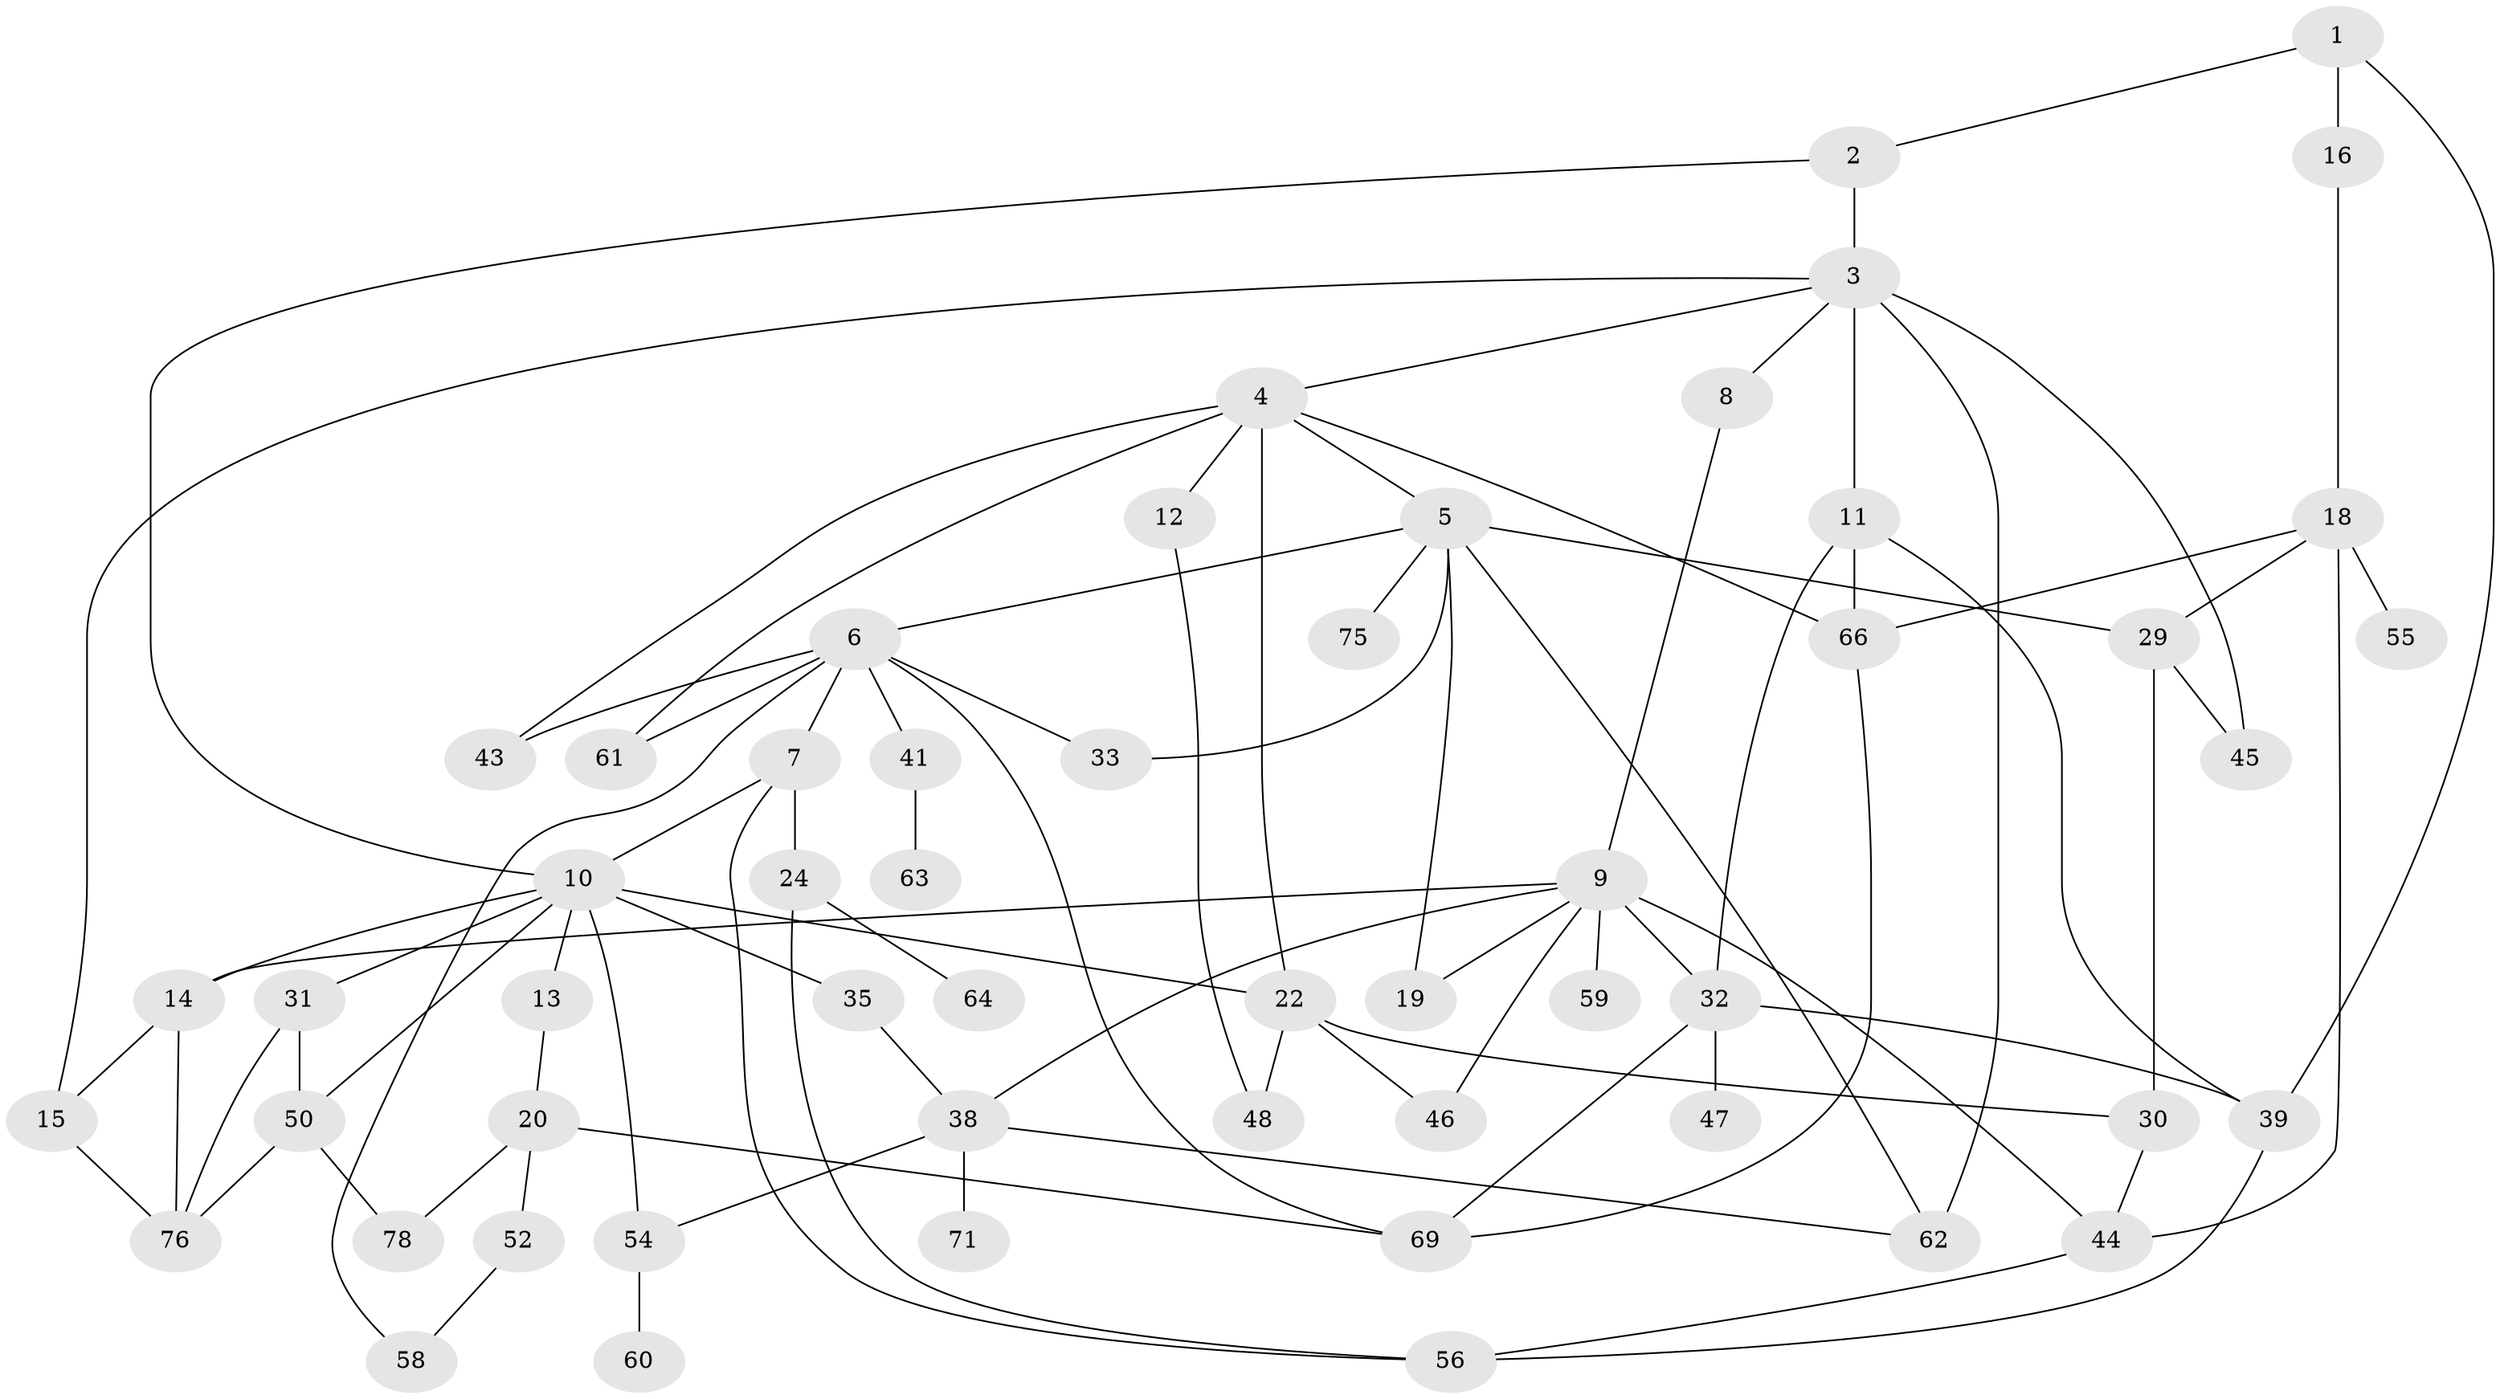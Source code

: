 // original degree distribution, {3: 0.34177215189873417, 6: 0.05063291139240506, 7: 0.02531645569620253, 5: 0.08860759493670886, 2: 0.25316455696202533, 1: 0.1518987341772152, 4: 0.08860759493670886}
// Generated by graph-tools (version 1.1) at 2025/10/02/27/25 16:10:52]
// undirected, 54 vertices, 89 edges
graph export_dot {
graph [start="1"]
  node [color=gray90,style=filled];
  1 [super="+27"];
  2;
  3 [super="+34"];
  4 [super="+40"];
  5 [super="+28"];
  6 [super="+17"];
  7 [super="+51"];
  8;
  9 [super="+23"];
  10 [super="+25"];
  11 [super="+53"];
  12 [super="+21"];
  13;
  14 [super="+67"];
  15;
  16;
  18 [super="+26"];
  19 [super="+37"];
  20 [super="+70"];
  22 [super="+79"];
  24 [super="+49"];
  29;
  30;
  31 [super="+42"];
  32 [super="+36"];
  33;
  35;
  38 [super="+65"];
  39 [super="+73"];
  41 [super="+57"];
  43;
  44;
  45;
  46;
  47;
  48;
  50 [super="+72"];
  52;
  54;
  55;
  56;
  58;
  59;
  60;
  61;
  62 [super="+74"];
  63;
  64;
  66 [super="+68"];
  69;
  71;
  75;
  76 [super="+77"];
  78;
  1 -- 2;
  1 -- 16;
  1 -- 39;
  2 -- 3;
  2 -- 10;
  3 -- 4;
  3 -- 8;
  3 -- 11 [weight=2];
  3 -- 15;
  3 -- 45;
  3 -- 62;
  4 -- 5;
  4 -- 12;
  4 -- 43;
  4 -- 61;
  4 -- 66;
  4 -- 22;
  5 -- 6;
  5 -- 19;
  5 -- 75;
  5 -- 29;
  5 -- 33;
  5 -- 62;
  6 -- 7;
  6 -- 43;
  6 -- 61;
  6 -- 69;
  6 -- 58;
  6 -- 33;
  6 -- 41;
  7 -- 10;
  7 -- 24;
  7 -- 56;
  8 -- 9;
  9 -- 46;
  9 -- 38;
  9 -- 19;
  9 -- 32;
  9 -- 59;
  9 -- 44;
  9 -- 14;
  10 -- 13;
  10 -- 14;
  10 -- 22 [weight=2];
  10 -- 50;
  10 -- 35;
  10 -- 54;
  10 -- 31;
  11 -- 66 [weight=2];
  11 -- 39;
  11 -- 32;
  12 -- 48;
  13 -- 20;
  14 -- 15;
  14 -- 76;
  15 -- 76;
  16 -- 18;
  18 -- 29;
  18 -- 55;
  18 -- 66;
  18 -- 44;
  20 -- 52;
  20 -- 69;
  20 -- 78;
  22 -- 30;
  22 -- 46;
  22 -- 48;
  24 -- 56;
  24 -- 64;
  29 -- 30;
  29 -- 45;
  30 -- 44;
  31 -- 50;
  31 -- 76;
  32 -- 39;
  32 -- 47;
  32 -- 69;
  35 -- 38;
  38 -- 62;
  38 -- 54;
  38 -- 71;
  39 -- 56;
  41 -- 63;
  44 -- 56;
  50 -- 78;
  50 -- 76;
  52 -- 58;
  54 -- 60;
  66 -- 69;
}
